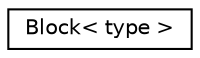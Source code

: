 digraph "Graphical Class Hierarchy"
{
 // INTERACTIVE_SVG=YES
 // LATEX_PDF_SIZE
  edge [fontname="Helvetica",fontsize="10",labelfontname="Helvetica",labelfontsize="10"];
  node [fontname="Helvetica",fontsize="10",shape=record];
  rankdir="LR";
  Node0 [label="Block\< type \>",height=0.2,width=0.4,color="black", fillcolor="white", style="filled",URL="$dc/d27/struct_block.html",tooltip=" "];
}
